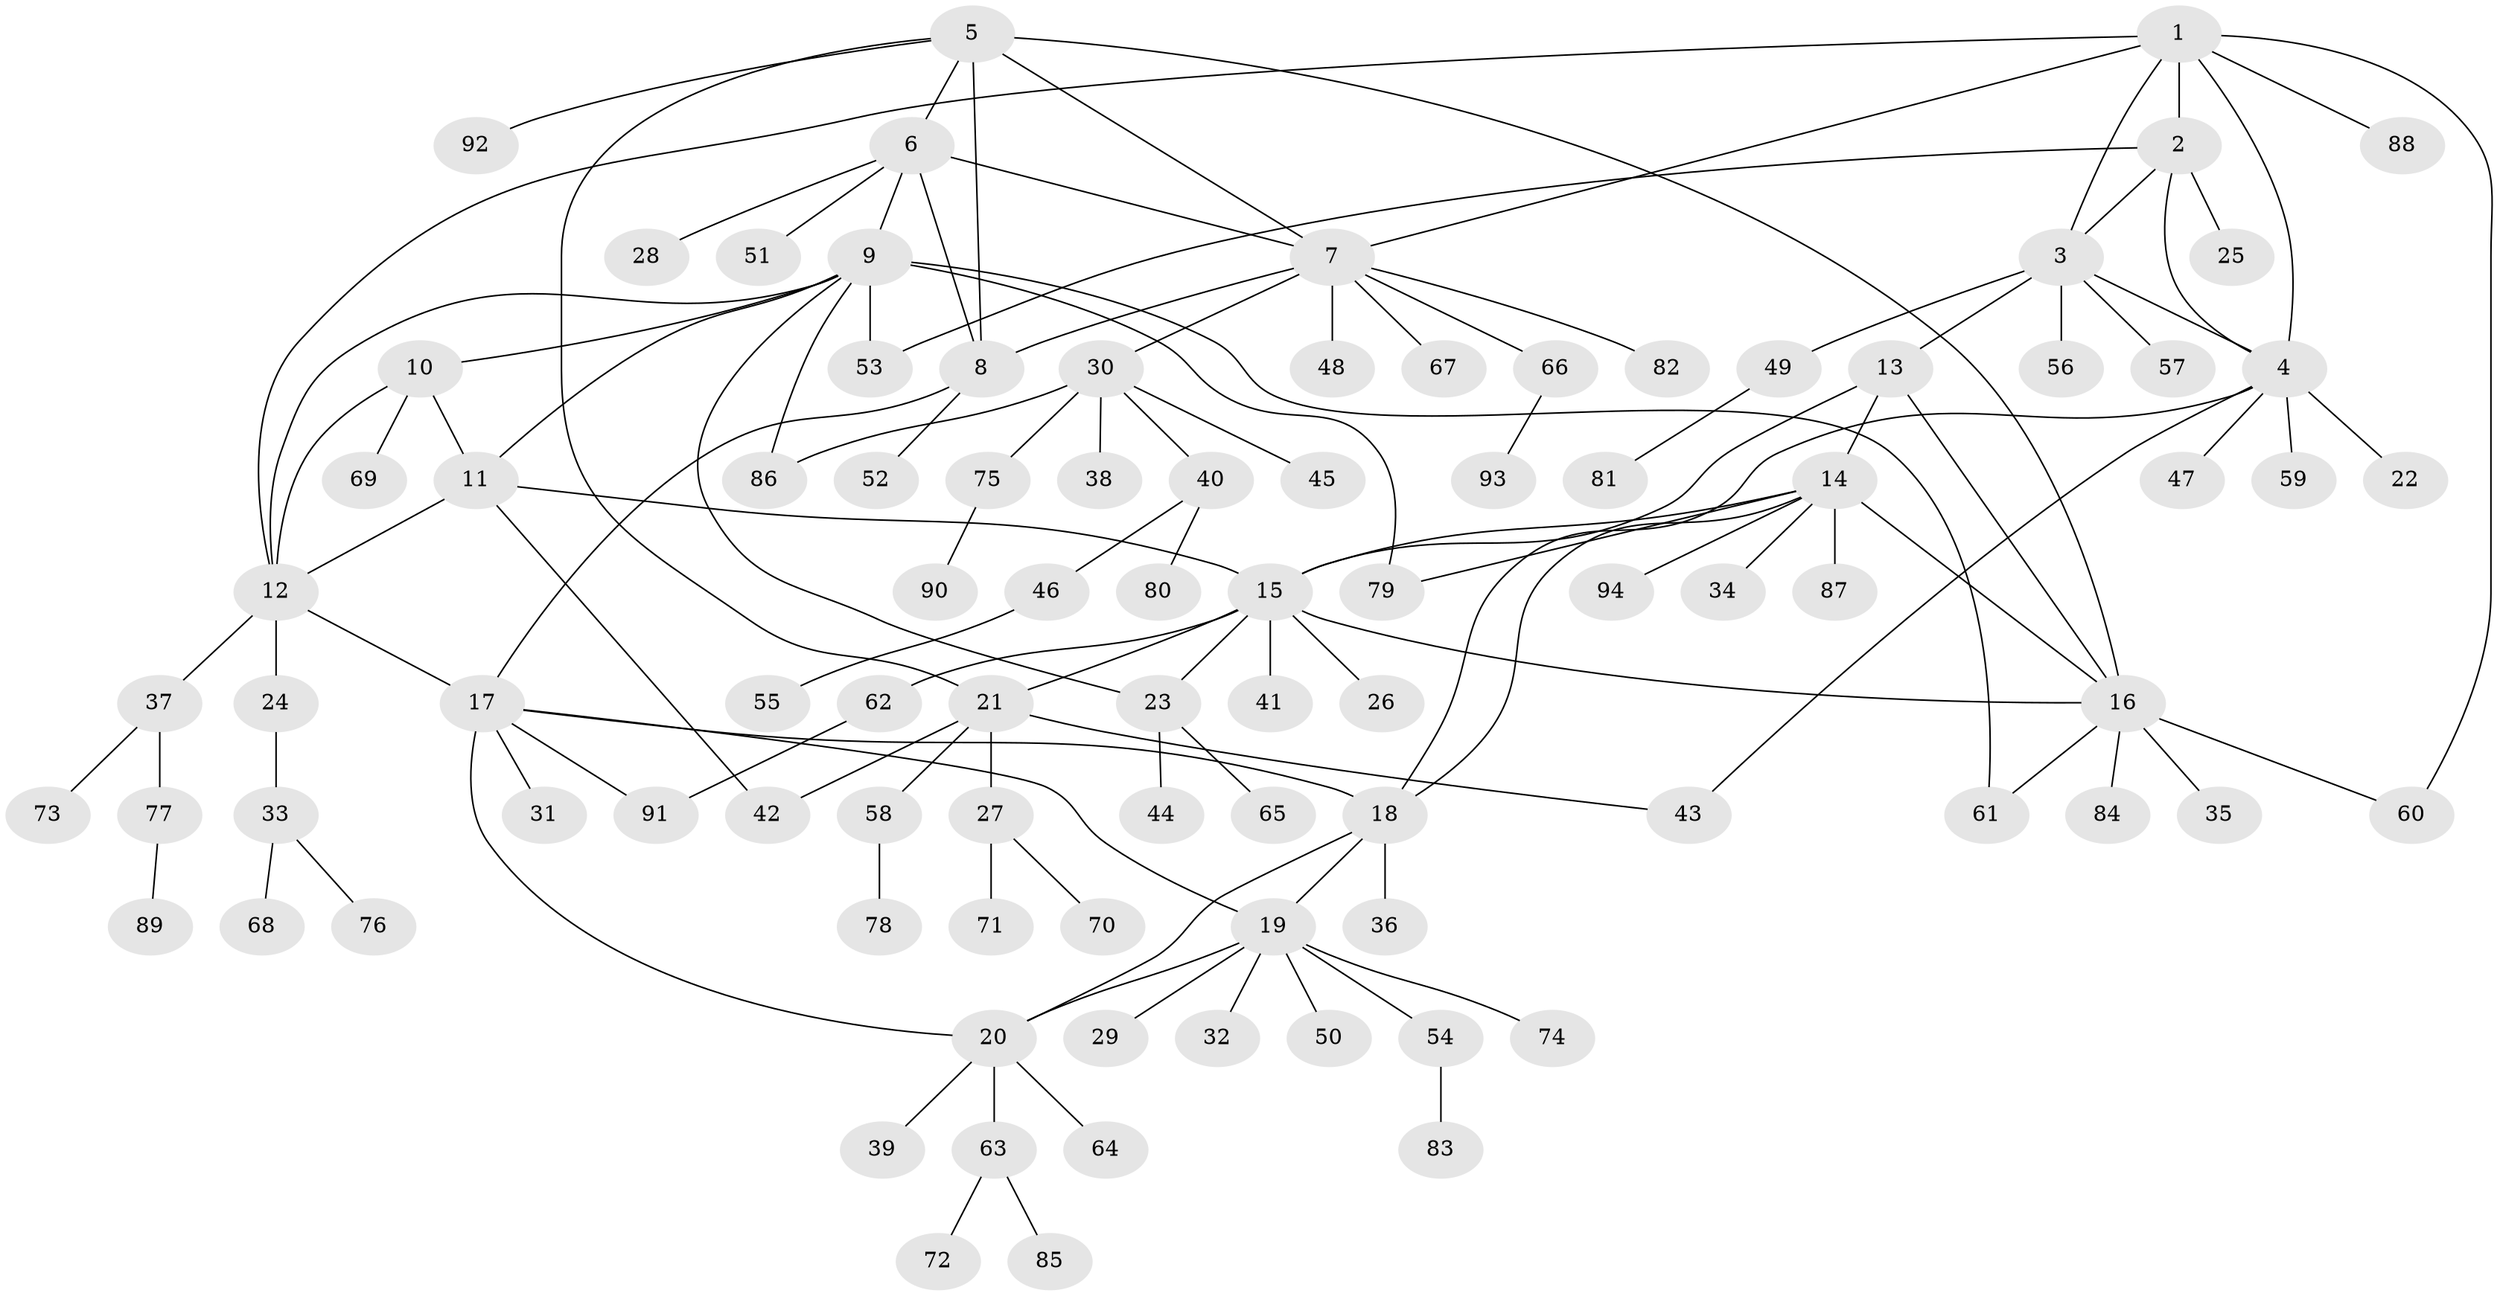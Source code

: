 // Generated by graph-tools (version 1.1) at 2025/55/03/09/25 04:55:08]
// undirected, 94 vertices, 124 edges
graph export_dot {
graph [start="1"]
  node [color=gray90,style=filled];
  1;
  2;
  3;
  4;
  5;
  6;
  7;
  8;
  9;
  10;
  11;
  12;
  13;
  14;
  15;
  16;
  17;
  18;
  19;
  20;
  21;
  22;
  23;
  24;
  25;
  26;
  27;
  28;
  29;
  30;
  31;
  32;
  33;
  34;
  35;
  36;
  37;
  38;
  39;
  40;
  41;
  42;
  43;
  44;
  45;
  46;
  47;
  48;
  49;
  50;
  51;
  52;
  53;
  54;
  55;
  56;
  57;
  58;
  59;
  60;
  61;
  62;
  63;
  64;
  65;
  66;
  67;
  68;
  69;
  70;
  71;
  72;
  73;
  74;
  75;
  76;
  77;
  78;
  79;
  80;
  81;
  82;
  83;
  84;
  85;
  86;
  87;
  88;
  89;
  90;
  91;
  92;
  93;
  94;
  1 -- 2;
  1 -- 3;
  1 -- 4;
  1 -- 7;
  1 -- 12;
  1 -- 60;
  1 -- 88;
  2 -- 3;
  2 -- 4;
  2 -- 25;
  2 -- 53;
  3 -- 4;
  3 -- 13;
  3 -- 49;
  3 -- 56;
  3 -- 57;
  4 -- 18;
  4 -- 22;
  4 -- 43;
  4 -- 47;
  4 -- 59;
  5 -- 6;
  5 -- 7;
  5 -- 8;
  5 -- 16;
  5 -- 21;
  5 -- 92;
  6 -- 7;
  6 -- 8;
  6 -- 9;
  6 -- 28;
  6 -- 51;
  7 -- 8;
  7 -- 30;
  7 -- 48;
  7 -- 66;
  7 -- 67;
  7 -- 82;
  8 -- 17;
  8 -- 52;
  9 -- 10;
  9 -- 11;
  9 -- 12;
  9 -- 23;
  9 -- 53;
  9 -- 61;
  9 -- 79;
  9 -- 86;
  10 -- 11;
  10 -- 12;
  10 -- 69;
  11 -- 12;
  11 -- 15;
  11 -- 42;
  12 -- 17;
  12 -- 24;
  12 -- 37;
  13 -- 14;
  13 -- 15;
  13 -- 16;
  14 -- 15;
  14 -- 16;
  14 -- 18;
  14 -- 34;
  14 -- 79;
  14 -- 87;
  14 -- 94;
  15 -- 16;
  15 -- 21;
  15 -- 23;
  15 -- 26;
  15 -- 41;
  15 -- 62;
  16 -- 35;
  16 -- 60;
  16 -- 61;
  16 -- 84;
  17 -- 18;
  17 -- 19;
  17 -- 20;
  17 -- 31;
  17 -- 91;
  18 -- 19;
  18 -- 20;
  18 -- 36;
  19 -- 20;
  19 -- 29;
  19 -- 32;
  19 -- 50;
  19 -- 54;
  19 -- 74;
  20 -- 39;
  20 -- 63;
  20 -- 64;
  21 -- 27;
  21 -- 42;
  21 -- 43;
  21 -- 58;
  23 -- 44;
  23 -- 65;
  24 -- 33;
  27 -- 70;
  27 -- 71;
  30 -- 38;
  30 -- 40;
  30 -- 45;
  30 -- 75;
  30 -- 86;
  33 -- 68;
  33 -- 76;
  37 -- 73;
  37 -- 77;
  40 -- 46;
  40 -- 80;
  46 -- 55;
  49 -- 81;
  54 -- 83;
  58 -- 78;
  62 -- 91;
  63 -- 72;
  63 -- 85;
  66 -- 93;
  75 -- 90;
  77 -- 89;
}
